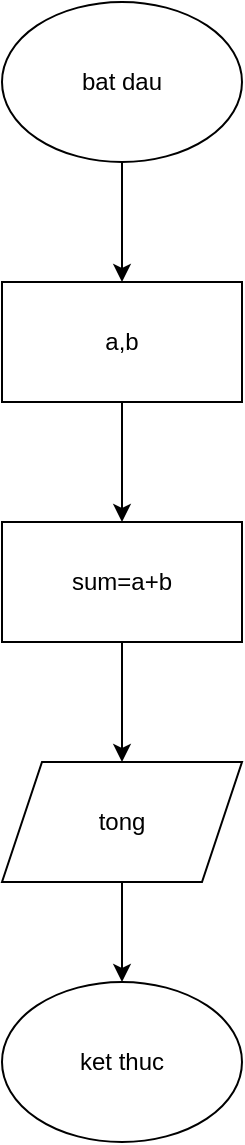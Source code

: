 <mxfile version="24.8.6">
  <diagram name="Page-1" id="RX6thqs5UdjD7-aVRRg_">
    <mxGraphModel dx="508" dy="478" grid="1" gridSize="10" guides="1" tooltips="1" connect="1" arrows="1" fold="1" page="1" pageScale="1" pageWidth="850" pageHeight="1100" math="0" shadow="0">
      <root>
        <mxCell id="0" />
        <mxCell id="1" parent="0" />
        <mxCell id="NGcY1DxJzezFRYTDo-iz-37" style="edgeStyle=orthogonalEdgeStyle;rounded=0;orthogonalLoop=1;jettySize=auto;html=1;" edge="1" parent="1" source="NGcY1DxJzezFRYTDo-iz-36" target="NGcY1DxJzezFRYTDo-iz-38">
          <mxGeometry relative="1" as="geometry">
            <mxPoint x="120" y="320" as="targetPoint" />
          </mxGeometry>
        </mxCell>
        <mxCell id="NGcY1DxJzezFRYTDo-iz-36" value="bat dau" style="ellipse;whiteSpace=wrap;html=1;" vertex="1" parent="1">
          <mxGeometry x="60" y="150" width="120" height="80" as="geometry" />
        </mxCell>
        <mxCell id="NGcY1DxJzezFRYTDo-iz-39" style="edgeStyle=orthogonalEdgeStyle;rounded=0;orthogonalLoop=1;jettySize=auto;html=1;" edge="1" parent="1" source="NGcY1DxJzezFRYTDo-iz-38" target="NGcY1DxJzezFRYTDo-iz-40">
          <mxGeometry relative="1" as="geometry">
            <mxPoint x="120" y="440" as="targetPoint" />
          </mxGeometry>
        </mxCell>
        <mxCell id="NGcY1DxJzezFRYTDo-iz-38" value="a,b" style="rounded=0;whiteSpace=wrap;html=1;" vertex="1" parent="1">
          <mxGeometry x="60" y="290" width="120" height="60" as="geometry" />
        </mxCell>
        <mxCell id="NGcY1DxJzezFRYTDo-iz-41" style="edgeStyle=orthogonalEdgeStyle;rounded=0;orthogonalLoop=1;jettySize=auto;html=1;" edge="1" parent="1" source="NGcY1DxJzezFRYTDo-iz-40" target="NGcY1DxJzezFRYTDo-iz-42">
          <mxGeometry relative="1" as="geometry">
            <mxPoint x="120" y="560" as="targetPoint" />
          </mxGeometry>
        </mxCell>
        <mxCell id="NGcY1DxJzezFRYTDo-iz-40" value="sum=a+b" style="rounded=0;whiteSpace=wrap;html=1;" vertex="1" parent="1">
          <mxGeometry x="60" y="410" width="120" height="60" as="geometry" />
        </mxCell>
        <mxCell id="NGcY1DxJzezFRYTDo-iz-43" style="edgeStyle=orthogonalEdgeStyle;rounded=0;orthogonalLoop=1;jettySize=auto;html=1;" edge="1" parent="1" source="NGcY1DxJzezFRYTDo-iz-42" target="NGcY1DxJzezFRYTDo-iz-44">
          <mxGeometry relative="1" as="geometry">
            <mxPoint x="120" y="680" as="targetPoint" />
          </mxGeometry>
        </mxCell>
        <mxCell id="NGcY1DxJzezFRYTDo-iz-42" value="tong" style="shape=parallelogram;perimeter=parallelogramPerimeter;whiteSpace=wrap;html=1;fixedSize=1;" vertex="1" parent="1">
          <mxGeometry x="60" y="530" width="120" height="60" as="geometry" />
        </mxCell>
        <mxCell id="NGcY1DxJzezFRYTDo-iz-44" value="ket thuc" style="ellipse;whiteSpace=wrap;html=1;" vertex="1" parent="1">
          <mxGeometry x="60" y="640" width="120" height="80" as="geometry" />
        </mxCell>
      </root>
    </mxGraphModel>
  </diagram>
</mxfile>
